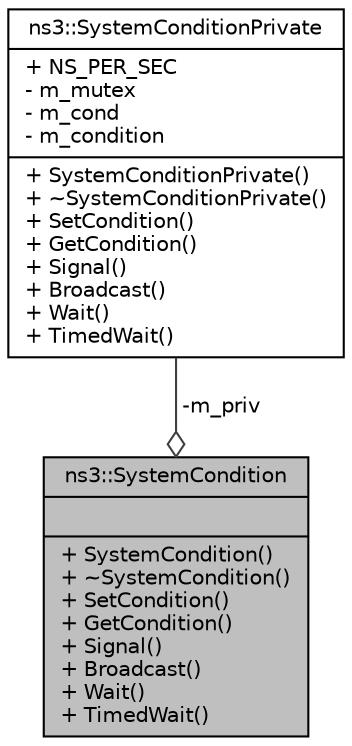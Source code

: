 digraph "ns3::SystemCondition"
{
  edge [fontname="Helvetica",fontsize="10",labelfontname="Helvetica",labelfontsize="10"];
  node [fontname="Helvetica",fontsize="10",shape=record];
  Node1 [label="{ns3::SystemCondition\n||+ SystemCondition()\l+ ~SystemCondition()\l+ SetCondition()\l+ GetCondition()\l+ Signal()\l+ Broadcast()\l+ Wait()\l+ TimedWait()\l}",height=0.2,width=0.4,color="black", fillcolor="grey75", style="filled", fontcolor="black"];
  Node2 -> Node1 [color="grey25",fontsize="10",style="solid",label=" -m_priv" ,arrowhead="odiamond"];
  Node2 [label="{ns3::SystemConditionPrivate\n|+ NS_PER_SEC\l- m_mutex\l- m_cond\l- m_condition\l|+ SystemConditionPrivate()\l+ ~SystemConditionPrivate()\l+ SetCondition()\l+ GetCondition()\l+ Signal()\l+ Broadcast()\l+ Wait()\l+ TimedWait()\l}",height=0.2,width=0.4,color="black", fillcolor="white", style="filled",URL="$da/d6f/classns3_1_1SystemConditionPrivate.html"];
}
